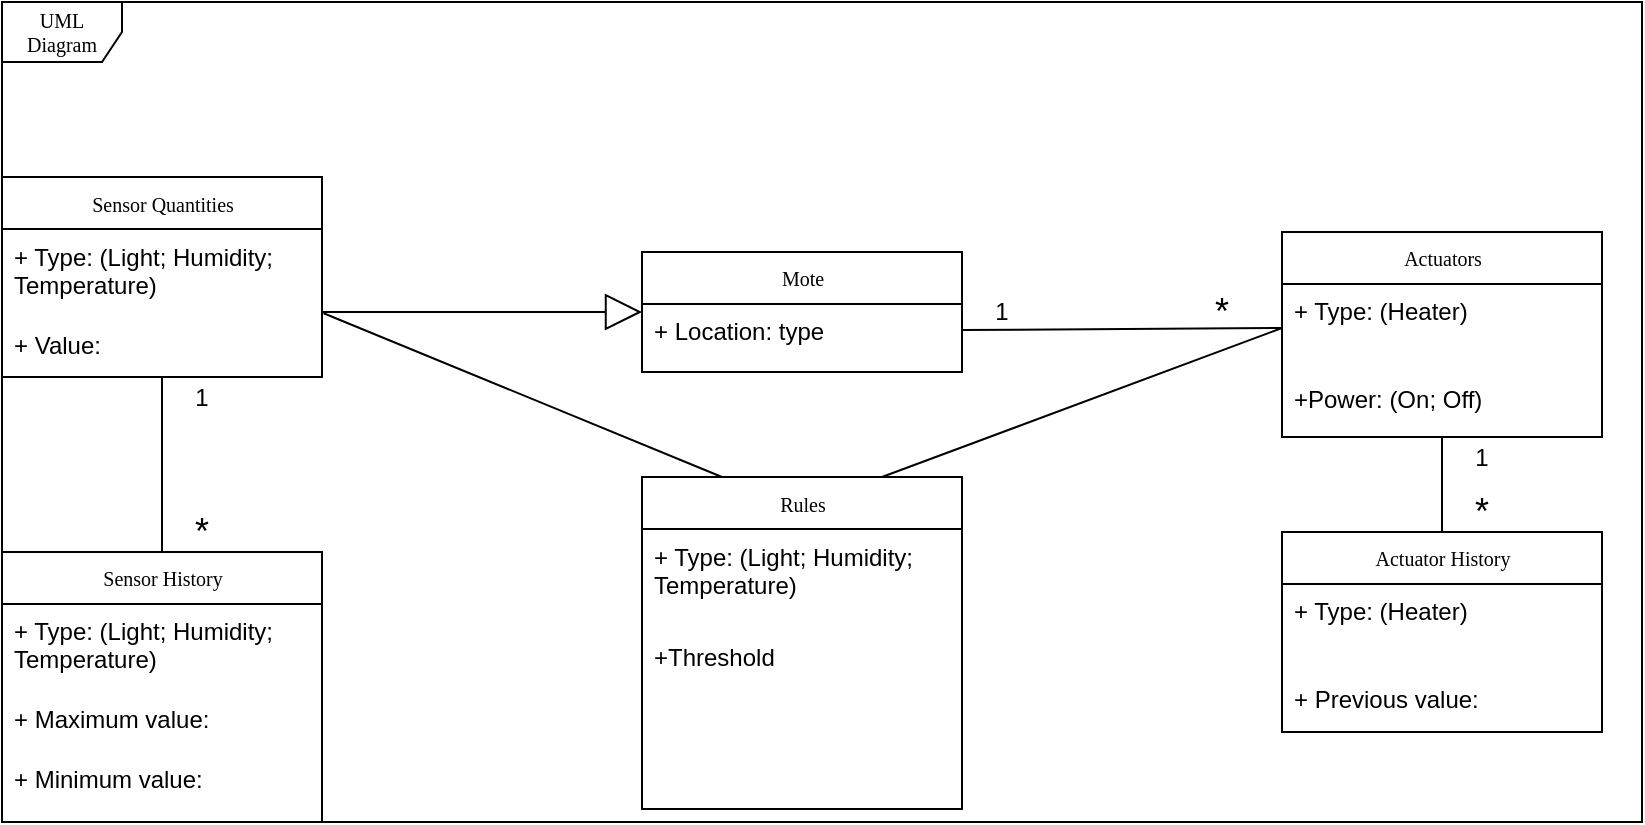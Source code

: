 <mxfile version="14.6.12" type="device"><diagram name="Page-1" id="c4acf3e9-155e-7222-9cf6-157b1a14988f"><mxGraphModel dx="1038" dy="600" grid="1" gridSize="10" guides="1" tooltips="1" connect="1" arrows="1" fold="1" page="1" pageScale="1" pageWidth="850" pageHeight="1100" background="#ffffff" math="0" shadow="0"><root><mxCell id="0"/><mxCell id="1" parent="0"/><mxCell id="17acba5748e5396b-1" value="UML Diagram" style="shape=umlFrame;whiteSpace=wrap;html=1;rounded=0;shadow=0;comic=0;labelBackgroundColor=none;strokeWidth=1;fontFamily=Verdana;fontSize=10;align=center;" parent="1" vertex="1"><mxGeometry x="30" y="15" width="820" height="410" as="geometry"/></mxCell><mxCell id="17acba5748e5396b-20" value="Sensor Quantities" style="swimlane;html=1;fontStyle=0;childLayout=stackLayout;horizontal=1;startSize=26;fillColor=none;horizontalStack=0;resizeParent=1;resizeLast=0;collapsible=1;marginBottom=0;swimlaneFillColor=#ffffff;rounded=0;shadow=0;comic=0;labelBackgroundColor=none;strokeWidth=1;fontFamily=Verdana;fontSize=10;align=center;" parent="1" vertex="1"><mxGeometry x="30" y="102.5" width="160" height="100" as="geometry"/></mxCell><mxCell id="17acba5748e5396b-21" value="+ Type: (Light; Humidity; Temperature)" style="text;html=1;strokeColor=none;fillColor=none;align=left;verticalAlign=top;spacingLeft=4;spacingRight=4;whiteSpace=wrap;overflow=hidden;rotatable=0;points=[[0,0.5],[1,0.5]];portConstraint=eastwest;" parent="17acba5748e5396b-20" vertex="1"><mxGeometry y="26" width="160" height="44" as="geometry"/></mxCell><mxCell id="1z3z-Q4Mk16n9ksnHcf_-19" value="+ Value:" style="text;html=1;strokeColor=none;fillColor=none;align=left;verticalAlign=top;spacingLeft=4;spacingRight=4;whiteSpace=wrap;overflow=hidden;rotatable=0;points=[[0,0.5],[1,0.5]];portConstraint=eastwest;" parent="17acba5748e5396b-20" vertex="1"><mxGeometry y="70" width="160" height="30" as="geometry"/></mxCell><mxCell id="17acba5748e5396b-30" value="Actuators" style="swimlane;html=1;fontStyle=0;childLayout=stackLayout;horizontal=1;startSize=26;fillColor=none;horizontalStack=0;resizeParent=1;resizeLast=0;collapsible=1;marginBottom=0;swimlaneFillColor=#ffffff;rounded=0;shadow=0;comic=0;labelBackgroundColor=none;strokeWidth=1;fontFamily=Verdana;fontSize=10;align=center;" parent="1" vertex="1"><mxGeometry x="670" y="130" width="160" height="102.5" as="geometry"/></mxCell><mxCell id="1z3z-Q4Mk16n9ksnHcf_-2" value="+ Type: (Heater)" style="text;html=1;strokeColor=none;fillColor=none;align=left;verticalAlign=top;spacingLeft=4;spacingRight=4;whiteSpace=wrap;overflow=hidden;rotatable=0;points=[[0,0.5],[1,0.5]];portConstraint=eastwest;" parent="17acba5748e5396b-30" vertex="1"><mxGeometry y="26" width="160" height="44" as="geometry"/></mxCell><mxCell id="1z3z-Q4Mk16n9ksnHcf_-18" value="+Power: (On; Off)" style="text;html=1;strokeColor=none;fillColor=none;align=left;verticalAlign=top;spacingLeft=4;spacingRight=4;whiteSpace=wrap;overflow=hidden;rotatable=0;points=[[0,0.5],[1,0.5]];portConstraint=eastwest;" parent="17acba5748e5396b-30" vertex="1"><mxGeometry y="70" width="160" height="30" as="geometry"/></mxCell><mxCell id="1z3z-Q4Mk16n9ksnHcf_-5" value="Mote" style="swimlane;html=1;fontStyle=0;childLayout=stackLayout;horizontal=1;startSize=26;fillColor=none;horizontalStack=0;resizeParent=1;resizeLast=0;collapsible=1;marginBottom=0;swimlaneFillColor=#ffffff;rounded=0;shadow=0;comic=0;labelBackgroundColor=none;strokeWidth=1;fontFamily=Verdana;fontSize=10;align=center;" parent="1" vertex="1"><mxGeometry x="350" y="140" width="160" height="60" as="geometry"/></mxCell><mxCell id="1z3z-Q4Mk16n9ksnHcf_-6" value="+ Location: type" style="text;html=1;strokeColor=none;fillColor=none;align=left;verticalAlign=top;spacingLeft=4;spacingRight=4;whiteSpace=wrap;overflow=hidden;rotatable=0;points=[[0,0.5],[1,0.5]];portConstraint=eastwest;" parent="1z3z-Q4Mk16n9ksnHcf_-5" vertex="1"><mxGeometry y="26" width="160" height="26" as="geometry"/></mxCell><mxCell id="1z3z-Q4Mk16n9ksnHcf_-12" value="" style="endArrow=block;endSize=16;endFill=0;html=1;" parent="1" edge="1"><mxGeometry width="160" relative="1" as="geometry"><mxPoint x="190" y="170" as="sourcePoint"/><mxPoint x="350" y="170" as="targetPoint"/></mxGeometry></mxCell><mxCell id="hOvfCj_ux5JKxyGMRx-v-2" value="Sensor History" style="swimlane;html=1;fontStyle=0;childLayout=stackLayout;horizontal=1;startSize=26;fillColor=none;horizontalStack=0;resizeParent=1;resizeLast=0;collapsible=1;marginBottom=0;swimlaneFillColor=#ffffff;rounded=0;shadow=0;comic=0;labelBackgroundColor=none;strokeWidth=1;fontFamily=Verdana;fontSize=10;align=center;" parent="1" vertex="1"><mxGeometry x="30" y="290" width="160" height="135" as="geometry"/></mxCell><mxCell id="hOvfCj_ux5JKxyGMRx-v-3" value="+ Type: (Light; Humidity; Temperature)" style="text;html=1;strokeColor=none;fillColor=none;align=left;verticalAlign=top;spacingLeft=4;spacingRight=4;whiteSpace=wrap;overflow=hidden;rotatable=0;points=[[0,0.5],[1,0.5]];portConstraint=eastwest;" parent="hOvfCj_ux5JKxyGMRx-v-2" vertex="1"><mxGeometry y="26" width="160" height="44" as="geometry"/></mxCell><mxCell id="hOvfCj_ux5JKxyGMRx-v-4" value="+ Maximum value:" style="text;html=1;strokeColor=none;fillColor=none;align=left;verticalAlign=top;spacingLeft=4;spacingRight=4;whiteSpace=wrap;overflow=hidden;rotatable=0;points=[[0,0.5],[1,0.5]];portConstraint=eastwest;" parent="hOvfCj_ux5JKxyGMRx-v-2" vertex="1"><mxGeometry y="70" width="160" height="30" as="geometry"/></mxCell><mxCell id="hOvfCj_ux5JKxyGMRx-v-5" value="+ Minimum value:" style="text;html=1;strokeColor=none;fillColor=none;align=left;verticalAlign=top;spacingLeft=4;spacingRight=4;whiteSpace=wrap;overflow=hidden;rotatable=0;points=[[0,0.5],[1,0.5]];portConstraint=eastwest;" parent="hOvfCj_ux5JKxyGMRx-v-2" vertex="1"><mxGeometry y="100" width="160" height="30" as="geometry"/></mxCell><mxCell id="zXJFKIeGzPU40u8w2sPc-3" value="" style="endArrow=none;html=1;exitX=0.5;exitY=0;exitDx=0;exitDy=0;entryX=0.5;entryY=1;entryDx=0;entryDy=0;" parent="1" source="hOvfCj_ux5JKxyGMRx-v-2" target="17acba5748e5396b-20" edge="1"><mxGeometry width="50" height="50" relative="1" as="geometry"><mxPoint x="390" y="310" as="sourcePoint"/><mxPoint x="440" y="260" as="targetPoint"/></mxGeometry></mxCell><mxCell id="zXJFKIeGzPU40u8w2sPc-4" value="" style="endArrow=none;html=1;exitX=1;exitY=0.5;exitDx=0;exitDy=0;entryX=0;entryY=0.5;entryDx=0;entryDy=0;" parent="1" source="1z3z-Q4Mk16n9ksnHcf_-6" target="1z3z-Q4Mk16n9ksnHcf_-2" edge="1"><mxGeometry width="50" height="50" relative="1" as="geometry"><mxPoint x="560" y="170" as="sourcePoint"/><mxPoint x="610" y="120" as="targetPoint"/></mxGeometry></mxCell><mxCell id="3Hzy51ttoXQpRqZHth44-1" value="Actuator History" style="swimlane;html=1;fontStyle=0;childLayout=stackLayout;horizontal=1;startSize=26;fillColor=none;horizontalStack=0;resizeParent=1;resizeLast=0;collapsible=1;marginBottom=0;swimlaneFillColor=#ffffff;rounded=0;shadow=0;comic=0;labelBackgroundColor=none;strokeWidth=1;fontFamily=Verdana;fontSize=10;align=center;" parent="1" vertex="1"><mxGeometry x="670" y="280" width="160" height="100" as="geometry"/></mxCell><mxCell id="3Hzy51ttoXQpRqZHth44-2" value="+ Type: (Heater)" style="text;html=1;strokeColor=none;fillColor=none;align=left;verticalAlign=top;spacingLeft=4;spacingRight=4;whiteSpace=wrap;overflow=hidden;rotatable=0;points=[[0,0.5],[1,0.5]];portConstraint=eastwest;" parent="3Hzy51ttoXQpRqZHth44-1" vertex="1"><mxGeometry y="26" width="160" height="44" as="geometry"/></mxCell><mxCell id="3Hzy51ttoXQpRqZHth44-3" value="+ Previous value:" style="text;html=1;strokeColor=none;fillColor=none;align=left;verticalAlign=top;spacingLeft=4;spacingRight=4;whiteSpace=wrap;overflow=hidden;rotatable=0;points=[[0,0.5],[1,0.5]];portConstraint=eastwest;" parent="3Hzy51ttoXQpRqZHth44-1" vertex="1"><mxGeometry y="70" width="160" height="30" as="geometry"/></mxCell><mxCell id="3Hzy51ttoXQpRqZHth44-7" value="" style="endArrow=none;html=1;exitX=0.5;exitY=0;exitDx=0;exitDy=0;" parent="1" source="3Hzy51ttoXQpRqZHth44-1" edge="1"><mxGeometry width="50" height="50" relative="1" as="geometry"><mxPoint x="700" y="282.5" as="sourcePoint"/><mxPoint x="750" y="232.5" as="targetPoint"/></mxGeometry></mxCell><mxCell id="3Hzy51ttoXQpRqZHth44-8" value="1" style="text;html=1;strokeColor=none;fillColor=none;align=center;verticalAlign=middle;whiteSpace=wrap;rounded=0;" parent="1" vertex="1"><mxGeometry x="510" y="160" width="40" height="20" as="geometry"/></mxCell><mxCell id="3Hzy51ttoXQpRqZHth44-9" value="&lt;font style=&quot;font-size: 18px&quot;&gt;*&lt;/font&gt;" style="text;html=1;strokeColor=none;fillColor=none;align=center;verticalAlign=middle;whiteSpace=wrap;rounded=0;" parent="1" vertex="1"><mxGeometry x="620" y="160" width="40" height="20" as="geometry"/></mxCell><mxCell id="3Hzy51ttoXQpRqZHth44-10" value="1" style="text;html=1;strokeColor=none;fillColor=none;align=center;verticalAlign=middle;whiteSpace=wrap;rounded=0;" parent="1" vertex="1"><mxGeometry x="750" y="232.5" width="40" height="20" as="geometry"/></mxCell><mxCell id="3Hzy51ttoXQpRqZHth44-11" value="&lt;font style=&quot;font-size: 18px&quot;&gt;*&lt;/font&gt;" style="text;html=1;strokeColor=none;fillColor=none;align=center;verticalAlign=middle;whiteSpace=wrap;rounded=0;" parent="1" vertex="1"><mxGeometry x="750" y="260" width="40" height="20" as="geometry"/></mxCell><mxCell id="3Hzy51ttoXQpRqZHth44-12" value="&lt;font style=&quot;font-size: 18px&quot;&gt;*&lt;/font&gt;" style="text;html=1;strokeColor=none;fillColor=none;align=center;verticalAlign=middle;whiteSpace=wrap;rounded=0;" parent="1" vertex="1"><mxGeometry x="110" y="270" width="40" height="20" as="geometry"/></mxCell><mxCell id="3Hzy51ttoXQpRqZHth44-13" value="1" style="text;html=1;strokeColor=none;fillColor=none;align=center;verticalAlign=middle;whiteSpace=wrap;rounded=0;" parent="1" vertex="1"><mxGeometry x="110" y="202.5" width="40" height="20" as="geometry"/></mxCell><mxCell id="oqMbacArZ__zI20Z_E4e-1" value="Rules" style="swimlane;html=1;fontStyle=0;childLayout=stackLayout;horizontal=1;startSize=26;fillColor=none;horizontalStack=0;resizeParent=1;resizeLast=0;collapsible=1;marginBottom=0;swimlaneFillColor=#ffffff;rounded=0;shadow=0;comic=0;labelBackgroundColor=none;strokeWidth=1;fontFamily=Verdana;fontSize=10;align=center;" parent="1" vertex="1"><mxGeometry x="350" y="252.5" width="160" height="166" as="geometry"/></mxCell><mxCell id="oqMbacArZ__zI20Z_E4e-2" value="+ Type: (Light; Humidity; Temperature)" style="text;html=1;strokeColor=none;fillColor=none;align=left;verticalAlign=top;spacingLeft=4;spacingRight=4;whiteSpace=wrap;overflow=hidden;rotatable=0;points=[[0,0.5],[1,0.5]];portConstraint=eastwest;" parent="oqMbacArZ__zI20Z_E4e-1" vertex="1"><mxGeometry y="26" width="160" height="50" as="geometry"/></mxCell><mxCell id="oqMbacArZ__zI20Z_E4e-3" value="+Threshold" style="text;html=1;strokeColor=none;fillColor=none;align=left;verticalAlign=top;spacingLeft=4;spacingRight=4;whiteSpace=wrap;overflow=hidden;rotatable=0;points=[[0,0.5],[1,0.5]];portConstraint=eastwest;" parent="oqMbacArZ__zI20Z_E4e-1" vertex="1"><mxGeometry y="76" width="160" height="44" as="geometry"/></mxCell><mxCell id="oqMbacArZ__zI20Z_E4e-9" value="" style="endArrow=none;html=1;exitX=0.75;exitY=0;exitDx=0;exitDy=0;entryX=0;entryY=0.5;entryDx=0;entryDy=0;" parent="1" source="oqMbacArZ__zI20Z_E4e-1" target="1z3z-Q4Mk16n9ksnHcf_-2" edge="1"><mxGeometry width="50" height="50" relative="1" as="geometry"><mxPoint x="480" y="232.5" as="sourcePoint"/><mxPoint x="640" y="231.5" as="targetPoint"/></mxGeometry></mxCell><mxCell id="oqMbacArZ__zI20Z_E4e-10" value="" style="endArrow=none;html=1;exitX=1.005;exitY=-0.063;exitDx=0;exitDy=0;entryX=0.25;entryY=0;entryDx=0;entryDy=0;exitPerimeter=0;" parent="1" source="1z3z-Q4Mk16n9ksnHcf_-19" target="oqMbacArZ__zI20Z_E4e-1" edge="1"><mxGeometry width="50" height="50" relative="1" as="geometry"><mxPoint x="200" y="232.5" as="sourcePoint"/><mxPoint x="360" y="231.5" as="targetPoint"/></mxGeometry></mxCell></root></mxGraphModel></diagram></mxfile>